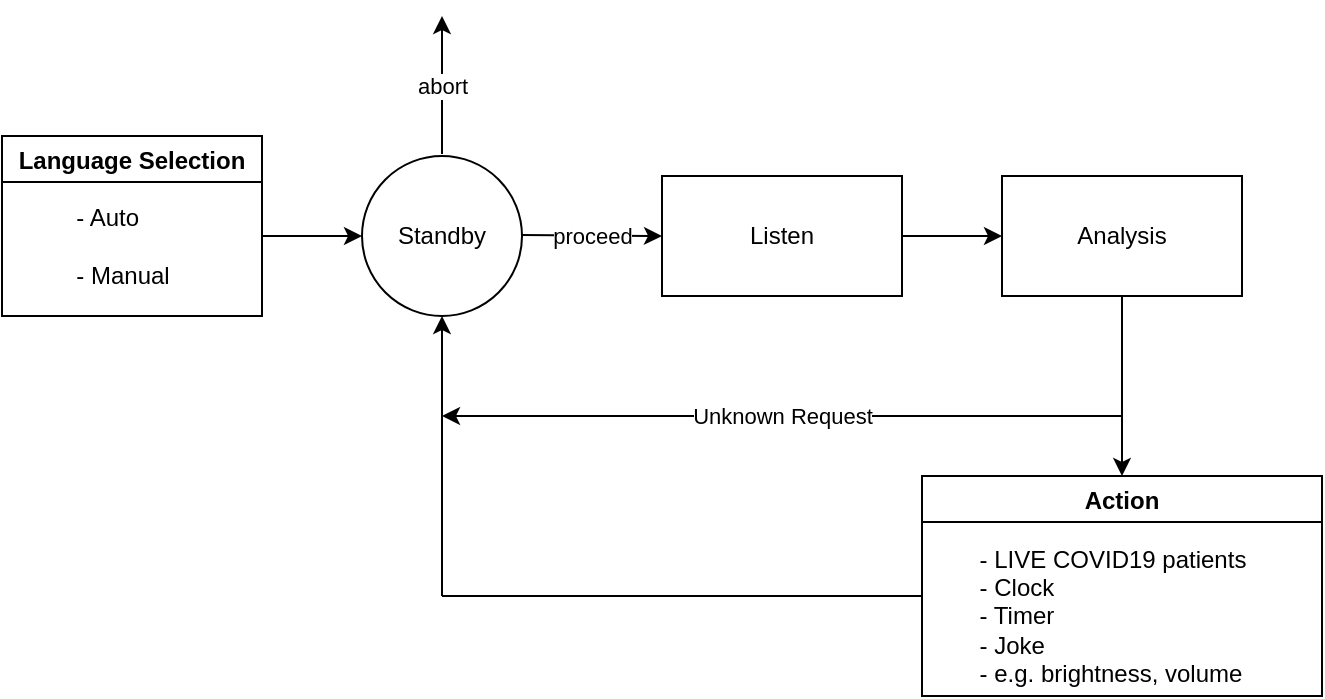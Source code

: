 <mxfile>
    <diagram id="C5RBs43oDa-KdzZeNtuy" name="Page-1">
        <mxGraphModel dx="683" dy="415" grid="1" gridSize="10" guides="1" tooltips="1" connect="1" arrows="1" fold="1" page="1" pageScale="1" pageWidth="827" pageHeight="1169" math="0" shadow="0">
            <root>
                <mxCell id="WIyWlLk6GJQsqaUBKTNV-0"/>
                <mxCell id="WIyWlLk6GJQsqaUBKTNV-1" parent="WIyWlLk6GJQsqaUBKTNV-0"/>
                <mxCell id="egZwdhdqJptfzxOPZjLG-3" value="Standby" style="ellipse;whiteSpace=wrap;html=1;aspect=fixed;" parent="WIyWlLk6GJQsqaUBKTNV-1" vertex="1">
                    <mxGeometry x="280" y="140" width="80" height="80" as="geometry"/>
                </mxCell>
                <mxCell id="egZwdhdqJptfzxOPZjLG-4" value="" style="endArrow=classic;html=1;" parent="WIyWlLk6GJQsqaUBKTNV-1" target="egZwdhdqJptfzxOPZjLG-3" edge="1">
                    <mxGeometry width="50" height="50" relative="1" as="geometry">
                        <mxPoint x="230" y="180" as="sourcePoint"/>
                        <mxPoint x="280" y="130" as="targetPoint"/>
                    </mxGeometry>
                </mxCell>
                <mxCell id="egZwdhdqJptfzxOPZjLG-6" value="" style="endArrow=classic;html=1;" parent="WIyWlLk6GJQsqaUBKTNV-1" edge="1">
                    <mxGeometry relative="1" as="geometry">
                        <mxPoint x="320" y="139" as="sourcePoint"/>
                        <mxPoint x="320" y="70" as="targetPoint"/>
                        <Array as="points">
                            <mxPoint x="320" y="100"/>
                        </Array>
                    </mxGeometry>
                </mxCell>
                <mxCell id="egZwdhdqJptfzxOPZjLG-7" value="abort" style="edgeLabel;resizable=0;html=1;align=center;verticalAlign=middle;" parent="egZwdhdqJptfzxOPZjLG-6" connectable="0" vertex="1">
                    <mxGeometry relative="1" as="geometry"/>
                </mxCell>
                <mxCell id="egZwdhdqJptfzxOPZjLG-10" value="" style="endArrow=classic;html=1;" parent="WIyWlLk6GJQsqaUBKTNV-1" edge="1">
                    <mxGeometry relative="1" as="geometry">
                        <mxPoint x="360" y="179.5" as="sourcePoint"/>
                        <mxPoint x="430" y="180" as="targetPoint"/>
                    </mxGeometry>
                </mxCell>
                <mxCell id="egZwdhdqJptfzxOPZjLG-11" value="proceed" style="edgeLabel;resizable=0;html=1;align=center;verticalAlign=middle;" parent="egZwdhdqJptfzxOPZjLG-10" connectable="0" vertex="1">
                    <mxGeometry relative="1" as="geometry"/>
                </mxCell>
                <mxCell id="egZwdhdqJptfzxOPZjLG-12" value="Language Selection" style="swimlane;" parent="WIyWlLk6GJQsqaUBKTNV-1" vertex="1">
                    <mxGeometry x="100" y="130" width="130" height="90" as="geometry"/>
                </mxCell>
                <mxCell id="egZwdhdqJptfzxOPZjLG-13" value="&lt;div style=&quot;text-align: left&quot;&gt;&lt;span&gt;- Auto&lt;/span&gt;&lt;/div&gt;&lt;div style=&quot;text-align: left&quot;&gt;&lt;span&gt;&lt;br&gt;&lt;/span&gt;&lt;/div&gt;&lt;div style=&quot;text-align: left&quot;&gt;&lt;span&gt;- Manual&lt;/span&gt;&lt;/div&gt;" style="text;html=1;align=center;verticalAlign=middle;resizable=0;points=[];autosize=1;strokeColor=none;" parent="WIyWlLk6GJQsqaUBKTNV-1" vertex="1">
                    <mxGeometry x="130" y="160" width="60" height="50" as="geometry"/>
                </mxCell>
                <mxCell id="egZwdhdqJptfzxOPZjLG-14" value="Listen" style="rounded=0;whiteSpace=wrap;html=1;" parent="WIyWlLk6GJQsqaUBKTNV-1" vertex="1">
                    <mxGeometry x="430" y="150" width="120" height="60" as="geometry"/>
                </mxCell>
                <mxCell id="egZwdhdqJptfzxOPZjLG-16" value="" style="endArrow=classic;html=1;exitX=1;exitY=0.5;exitDx=0;exitDy=0;" parent="WIyWlLk6GJQsqaUBKTNV-1" source="egZwdhdqJptfzxOPZjLG-14" edge="1">
                    <mxGeometry width="50" height="50" relative="1" as="geometry">
                        <mxPoint x="530" y="340" as="sourcePoint"/>
                        <mxPoint x="600" y="180" as="targetPoint"/>
                    </mxGeometry>
                </mxCell>
                <mxCell id="egZwdhdqJptfzxOPZjLG-17" value="Analysis" style="rounded=0;whiteSpace=wrap;html=1;" parent="WIyWlLk6GJQsqaUBKTNV-1" vertex="1">
                    <mxGeometry x="600" y="150" width="120" height="60" as="geometry"/>
                </mxCell>
                <mxCell id="egZwdhdqJptfzxOPZjLG-18" value="" style="endArrow=classic;html=1;exitX=0.5;exitY=1;exitDx=0;exitDy=0;" parent="WIyWlLk6GJQsqaUBKTNV-1" source="egZwdhdqJptfzxOPZjLG-17" edge="1">
                    <mxGeometry width="50" height="50" relative="1" as="geometry">
                        <mxPoint x="530" y="340" as="sourcePoint"/>
                        <mxPoint x="660" y="300" as="targetPoint"/>
                    </mxGeometry>
                </mxCell>
                <mxCell id="egZwdhdqJptfzxOPZjLG-20" value="Action" style="swimlane;" parent="WIyWlLk6GJQsqaUBKTNV-1" vertex="1">
                    <mxGeometry x="560" y="300" width="200" height="110" as="geometry"/>
                </mxCell>
                <mxCell id="egZwdhdqJptfzxOPZjLG-21" value="&lt;div style=&quot;text-align: left&quot;&gt;&lt;span&gt;- LIVE COVID19 patients&lt;/span&gt;&lt;/div&gt;&lt;div style=&quot;text-align: left&quot;&gt;&lt;span&gt;- Clock&lt;/span&gt;&lt;/div&gt;&lt;div style=&quot;text-align: left&quot;&gt;&lt;span&gt;- Timer&lt;/span&gt;&lt;/div&gt;&lt;div style=&quot;text-align: left&quot;&gt;&lt;span&gt;- Joke&lt;/span&gt;&lt;/div&gt;&lt;div style=&quot;text-align: left&quot;&gt;&lt;span&gt;- e.g. brightness, volume&lt;/span&gt;&lt;/div&gt;" style="text;html=1;align=center;verticalAlign=middle;resizable=0;points=[];autosize=1;strokeColor=none;" parent="egZwdhdqJptfzxOPZjLG-20" vertex="1">
                    <mxGeometry x="20" y="35" width="150" height="70" as="geometry"/>
                </mxCell>
                <mxCell id="egZwdhdqJptfzxOPZjLG-28" value="" style="endArrow=classic;html=1;entryX=0.5;entryY=1;entryDx=0;entryDy=0;" parent="WIyWlLk6GJQsqaUBKTNV-1" edge="1" target="egZwdhdqJptfzxOPZjLG-3">
                    <mxGeometry width="50" height="50" relative="1" as="geometry">
                        <mxPoint x="320" y="360" as="sourcePoint"/>
                        <mxPoint x="160" y="220" as="targetPoint"/>
                    </mxGeometry>
                </mxCell>
                <mxCell id="egZwdhdqJptfzxOPZjLG-29" value="" style="endArrow=none;html=1;" parent="WIyWlLk6GJQsqaUBKTNV-1" edge="1">
                    <mxGeometry width="50" height="50" relative="1" as="geometry">
                        <mxPoint x="320" y="360" as="sourcePoint"/>
                        <mxPoint x="560" y="360" as="targetPoint"/>
                    </mxGeometry>
                </mxCell>
                <mxCell id="egZwdhdqJptfzxOPZjLG-30" value="" style="endArrow=classic;html=1;" parent="WIyWlLk6GJQsqaUBKTNV-1" edge="1">
                    <mxGeometry relative="1" as="geometry">
                        <mxPoint x="660" y="270" as="sourcePoint"/>
                        <mxPoint x="320" y="270" as="targetPoint"/>
                    </mxGeometry>
                </mxCell>
                <mxCell id="egZwdhdqJptfzxOPZjLG-31" value="Unknown Request" style="edgeLabel;resizable=0;html=1;align=center;verticalAlign=middle;" parent="egZwdhdqJptfzxOPZjLG-30" connectable="0" vertex="1">
                    <mxGeometry relative="1" as="geometry"/>
                </mxCell>
            </root>
        </mxGraphModel>
    </diagram>
</mxfile>